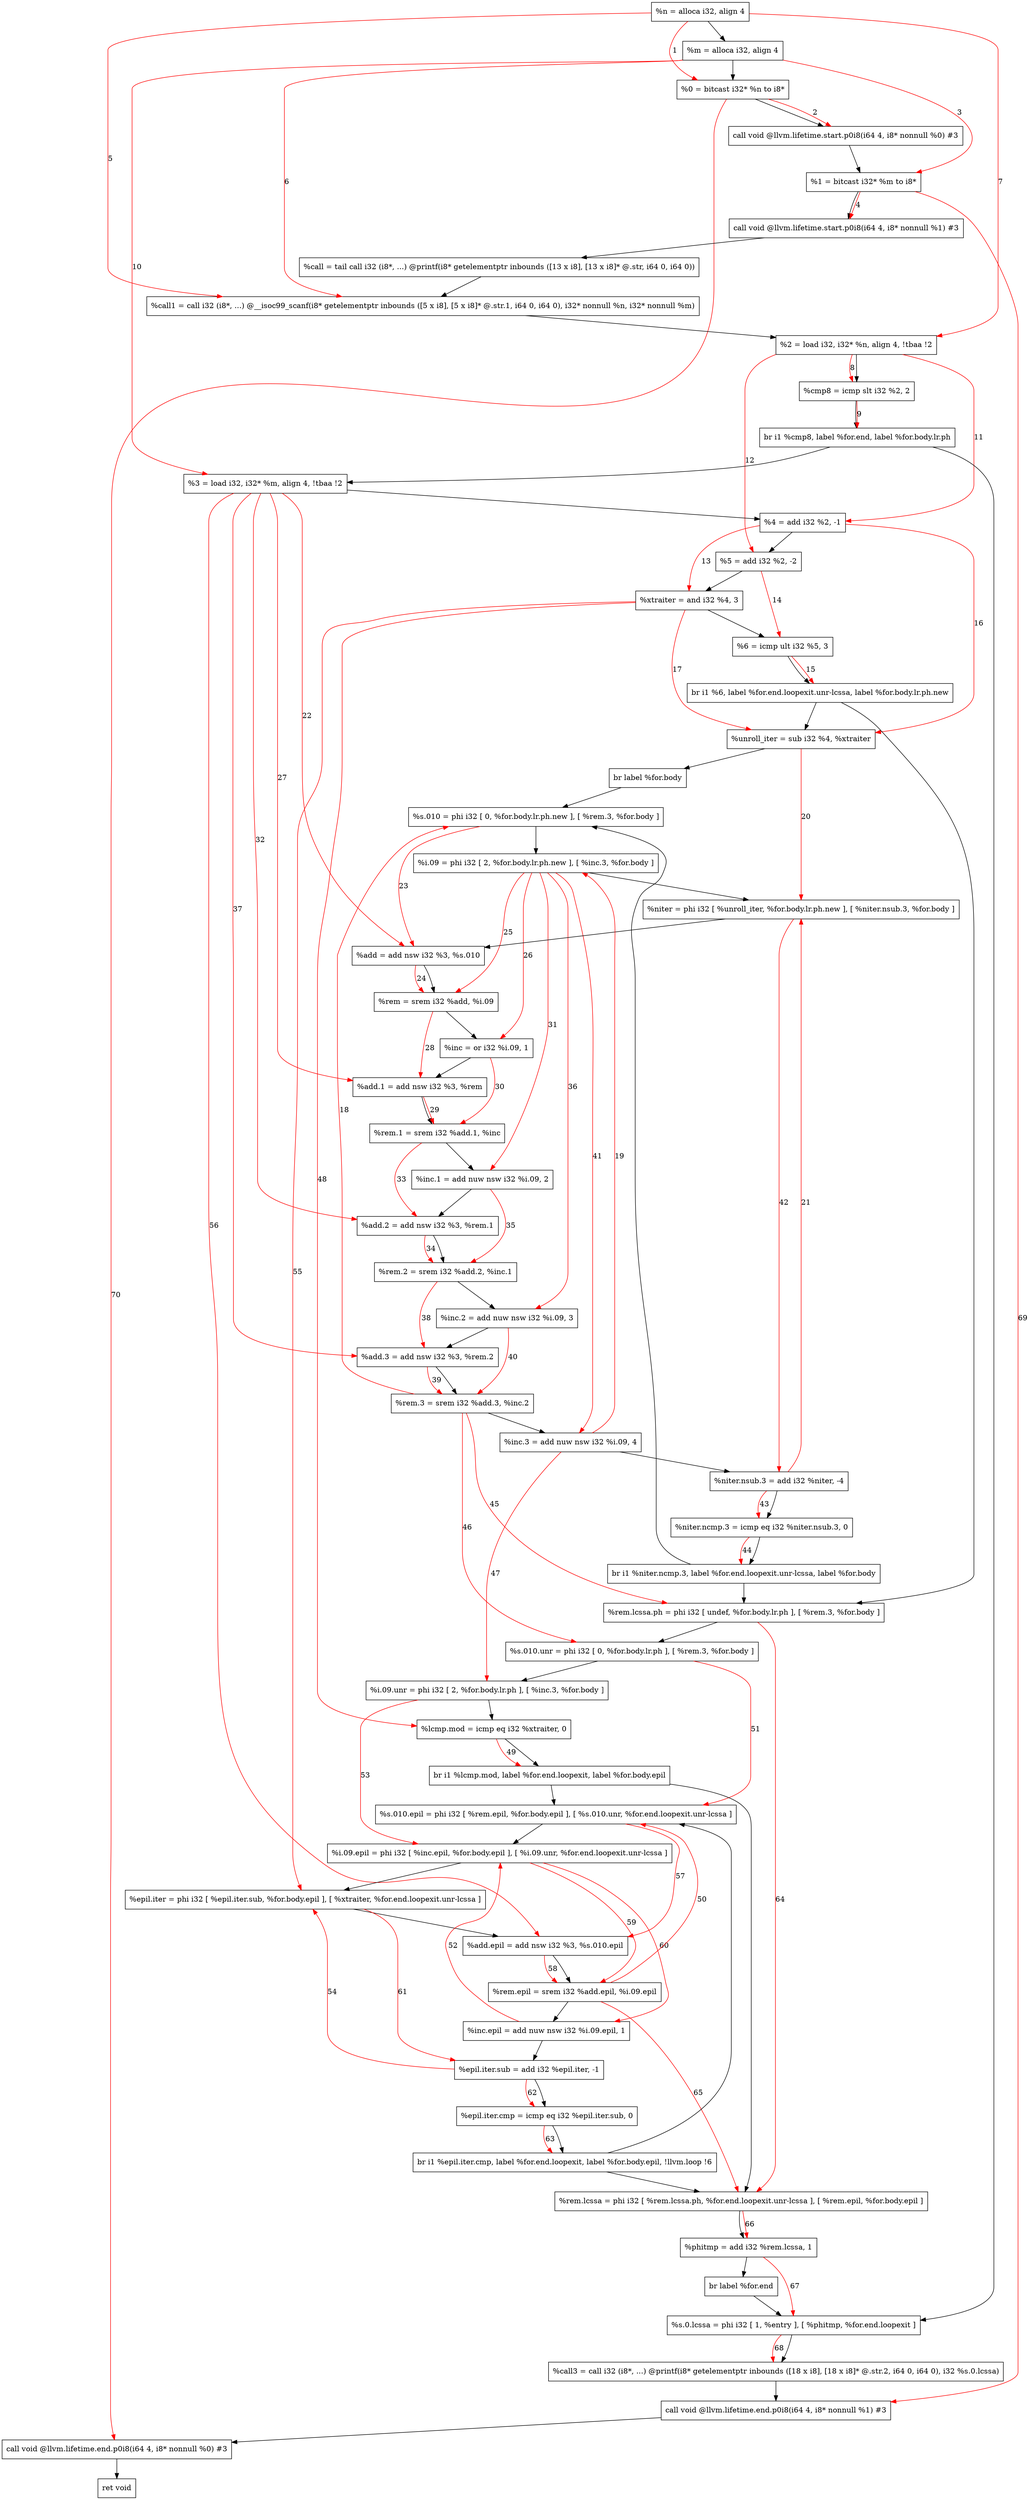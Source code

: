digraph "CDFG for'func' function" {
	Node0x5597f3bf8008[shape=record, label="  %n = alloca i32, align 4"]
	Node0x5597f3bf86c8[shape=record, label="  %m = alloca i32, align 4"]
	Node0x5597f3bf8748[shape=record, label="  %0 = bitcast i32* %n to i8*"]
	Node0x5597f3bf8ba8[shape=record, label="  call void @llvm.lifetime.start.p0i8(i64 4, i8* nonnull %0) #3"]
	Node0x5597f3bf8c88[shape=record, label="  %1 = bitcast i32* %m to i8*"]
	Node0x5597f3bf8d88[shape=record, label="  call void @llvm.lifetime.start.p0i8(i64 4, i8* nonnull %1) #3"]
	Node0x5597f3bf9150[shape=record, label="  %call = tail call i32 (i8*, ...) @printf(i8* getelementptr inbounds ([13 x i8], [13 x i8]* @.str, i64 0, i64 0))"]
	Node0x5597f3bf9400[shape=record, label="  %call1 = call i32 (i8*, ...) @__isoc99_scanf(i8* getelementptr inbounds ([5 x i8], [5 x i8]* @.str.1, i64 0, i64 0), i32* nonnull %n, i32* nonnull %m)"]
	Node0x5597f3bf94b8[shape=record, label="  %2 = load i32, i32* %n, align 4, !tbaa !2"]
	Node0x5597f3bfa440[shape=record, label="  %cmp8 = icmp slt i32 %2, 2"]
	Node0x5597f3b8c468[shape=record, label="  br i1 %cmp8, label %for.end, label %for.body.lr.ph"]
	Node0x5597f3bfa5e8[shape=record, label="  %3 = load i32, i32* %m, align 4, !tbaa !2"]
	Node0x5597f3bfaca0[shape=record, label="  %4 = add i32 %2, -1"]
	Node0x5597f3bfad60[shape=record, label="  %5 = add i32 %2, -2"]
	Node0x5597f3bfae00[shape=record, label="  %xtraiter = and i32 %4, 3"]
	Node0x5597f3bfaea0[shape=record, label="  %6 = icmp ult i32 %5, 3"]
	Node0x5597f3b8c588[shape=record, label="  br i1 %6, label %for.end.loopexit.unr-lcssa, label %for.body.lr.ph.new"]
	Node0x5597f3bfb190[shape=record, label="  %unroll_iter = sub i32 %4, %xtraiter"]
	Node0x5597f3bfb408[shape=record, label="  br label %for.body"]
	Node0x5597f3bfb4b8[shape=record, label="  %s.010 = phi i32 [ 0, %for.body.lr.ph.new ], [ %rem.3, %for.body ]"]
	Node0x5597f3bfb628[shape=record, label="  %i.09 = phi i32 [ 2, %for.body.lr.ph.new ], [ %inc.3, %for.body ]"]
	Node0x5597f3bfb778[shape=record, label="  %niter = phi i32 [ %unroll_iter, %for.body.lr.ph.new ], [ %niter.nsub.3, %for.body ]"]
	Node0x5597f3bfb860[shape=record, label="  %add = add nsw i32 %3, %s.010"]
	Node0x5597f3bfb8f0[shape=record, label="  %rem = srem i32 %add, %i.09"]
	Node0x5597f3bfb980[shape=record, label="  %inc = or i32 %i.09, 1"]
	Node0x5597f3bfba10[shape=record, label="  %add.1 = add nsw i32 %3, %rem"]
	Node0x5597f3bfbaa0[shape=record, label="  %rem.1 = srem i32 %add.1, %inc"]
	Node0x5597f3bfbb30[shape=record, label="  %inc.1 = add nuw nsw i32 %i.09, 2"]
	Node0x5597f3bfbbc0[shape=record, label="  %add.2 = add nsw i32 %3, %rem.1"]
	Node0x5597f3bfbc50[shape=record, label="  %rem.2 = srem i32 %add.2, %inc.1"]
	Node0x5597f3bfbce0[shape=record, label="  %inc.2 = add nuw nsw i32 %i.09, 3"]
	Node0x5597f3bfc090[shape=record, label="  %add.3 = add nsw i32 %3, %rem.2"]
	Node0x5597f3bfc120[shape=record, label="  %rem.3 = srem i32 %add.3, %inc.2"]
	Node0x5597f3bfc190[shape=record, label="  %inc.3 = add nuw nsw i32 %i.09, 4"]
	Node0x5597f3bfc200[shape=record, label="  %niter.nsub.3 = add i32 %niter, -4"]
	Node0x5597f3bfc270[shape=record, label="  %niter.ncmp.3 = icmp eq i32 %niter.nsub.3, 0"]
	Node0x5597f3bfc358[shape=record, label="  br i1 %niter.ncmp.3, label %for.end.loopexit.unr-lcssa, label %for.body"]
	Node0x5597f3bfc7d8[shape=record, label="  %rem.lcssa.ph = phi i32 [ undef, %for.body.lr.ph ], [ %rem.3, %for.body ]"]
	Node0x5597f3bfc878[shape=record, label="  %s.010.unr = phi i32 [ 0, %for.body.lr.ph ], [ %rem.3, %for.body ]"]
	Node0x5597f3bfc918[shape=record, label="  %i.09.unr = phi i32 [ 2, %for.body.lr.ph ], [ %inc.3, %for.body ]"]
	Node0x5597f3bfca10[shape=record, label="  %lcmp.mod = icmp eq i32 %xtraiter, 0"]
	Node0x5597f3bfcbe8[shape=record, label="  br i1 %lcmp.mod, label %for.end.loopexit, label %for.body.epil"]
	Node0x5597f3bfccc8[shape=record, label="  %s.010.epil = phi i32 [ %rem.epil, %for.body.epil ], [ %s.010.unr, %for.end.loopexit.unr-lcssa ]"]
	Node0x5597f3bfcdf8[shape=record, label="  %i.09.epil = phi i32 [ %inc.epil, %for.body.epil ], [ %i.09.unr, %for.end.loopexit.unr-lcssa ]"]
	Node0x5597f3bfd738[shape=record, label="  %epil.iter = phi i32 [ %epil.iter.sub, %for.body.epil ], [ %xtraiter, %for.end.loopexit.unr-lcssa ]"]
	Node0x5597f3bfd800[shape=record, label="  %add.epil = add nsw i32 %3, %s.010.epil"]
	Node0x5597f3bfd870[shape=record, label="  %rem.epil = srem i32 %add.epil, %i.09.epil"]
	Node0x5597f3bfd8e0[shape=record, label="  %inc.epil = add nuw nsw i32 %i.09.epil, 1"]
	Node0x5597f3bfd950[shape=record, label="  %epil.iter.sub = add i32 %epil.iter, -1"]
	Node0x5597f3bfd9c0[shape=record, label="  %epil.iter.cmp = icmp eq i32 %epil.iter.sub, 0"]
	Node0x5597f3bfda48[shape=record, label="  br i1 %epil.iter.cmp, label %for.end.loopexit, label %for.body.epil, !llvm.loop !6"]
	Node0x5597f3bfdbf8[shape=record, label="  %rem.lcssa = phi i32 [ %rem.lcssa.ph, %for.end.loopexit.unr-lcssa ], [ %rem.epil, %for.body.epil ]"]
	Node0x5597f3bfdcc0[shape=record, label="  %phitmp = add i32 %rem.lcssa, 1"]
	Node0x5597f3bfafb8[shape=record, label="  br label %for.end"]
	Node0x5597f3bfdd08[shape=record, label="  %s.0.lcssa = phi i32 [ 1, %entry ], [ %phitmp, %for.end.loopexit ]"]
	Node0x5597f3bfde88[shape=record, label="  %call3 = call i32 (i8*, ...) @printf(i8* getelementptr inbounds ([18 x i8], [18 x i8]* @.str.2, i64 0, i64 0), i32 %s.0.lcssa)"]
	Node0x5597f3bfe0c8[shape=record, label="  call void @llvm.lifetime.end.p0i8(i64 4, i8* nonnull %1) #3"]
	Node0x5597f3bfe228[shape=record, label="  call void @llvm.lifetime.end.p0i8(i64 4, i8* nonnull %0) #3"]
	Node0x5597f3bfe2d0[shape=record, label="  ret void"]
	Node0x5597f3bf8008 -> Node0x5597f3bf86c8
	Node0x5597f3bf86c8 -> Node0x5597f3bf8748
	Node0x5597f3bf8748 -> Node0x5597f3bf8ba8
	Node0x5597f3bf8ba8 -> Node0x5597f3bf8c88
	Node0x5597f3bf8c88 -> Node0x5597f3bf8d88
	Node0x5597f3bf8d88 -> Node0x5597f3bf9150
	Node0x5597f3bf9150 -> Node0x5597f3bf9400
	Node0x5597f3bf9400 -> Node0x5597f3bf94b8
	Node0x5597f3bf94b8 -> Node0x5597f3bfa440
	Node0x5597f3bfa440 -> Node0x5597f3b8c468
	Node0x5597f3b8c468 -> Node0x5597f3bfdd08
	Node0x5597f3b8c468 -> Node0x5597f3bfa5e8
	Node0x5597f3bfa5e8 -> Node0x5597f3bfaca0
	Node0x5597f3bfaca0 -> Node0x5597f3bfad60
	Node0x5597f3bfad60 -> Node0x5597f3bfae00
	Node0x5597f3bfae00 -> Node0x5597f3bfaea0
	Node0x5597f3bfaea0 -> Node0x5597f3b8c588
	Node0x5597f3b8c588 -> Node0x5597f3bfc7d8
	Node0x5597f3b8c588 -> Node0x5597f3bfb190
	Node0x5597f3bfb190 -> Node0x5597f3bfb408
	Node0x5597f3bfb408 -> Node0x5597f3bfb4b8
	Node0x5597f3bfb4b8 -> Node0x5597f3bfb628
	Node0x5597f3bfb628 -> Node0x5597f3bfb778
	Node0x5597f3bfb778 -> Node0x5597f3bfb860
	Node0x5597f3bfb860 -> Node0x5597f3bfb8f0
	Node0x5597f3bfb8f0 -> Node0x5597f3bfb980
	Node0x5597f3bfb980 -> Node0x5597f3bfba10
	Node0x5597f3bfba10 -> Node0x5597f3bfbaa0
	Node0x5597f3bfbaa0 -> Node0x5597f3bfbb30
	Node0x5597f3bfbb30 -> Node0x5597f3bfbbc0
	Node0x5597f3bfbbc0 -> Node0x5597f3bfbc50
	Node0x5597f3bfbc50 -> Node0x5597f3bfbce0
	Node0x5597f3bfbce0 -> Node0x5597f3bfc090
	Node0x5597f3bfc090 -> Node0x5597f3bfc120
	Node0x5597f3bfc120 -> Node0x5597f3bfc190
	Node0x5597f3bfc190 -> Node0x5597f3bfc200
	Node0x5597f3bfc200 -> Node0x5597f3bfc270
	Node0x5597f3bfc270 -> Node0x5597f3bfc358
	Node0x5597f3bfc358 -> Node0x5597f3bfc7d8
	Node0x5597f3bfc358 -> Node0x5597f3bfb4b8
	Node0x5597f3bfc7d8 -> Node0x5597f3bfc878
	Node0x5597f3bfc878 -> Node0x5597f3bfc918
	Node0x5597f3bfc918 -> Node0x5597f3bfca10
	Node0x5597f3bfca10 -> Node0x5597f3bfcbe8
	Node0x5597f3bfcbe8 -> Node0x5597f3bfdbf8
	Node0x5597f3bfcbe8 -> Node0x5597f3bfccc8
	Node0x5597f3bfccc8 -> Node0x5597f3bfcdf8
	Node0x5597f3bfcdf8 -> Node0x5597f3bfd738
	Node0x5597f3bfd738 -> Node0x5597f3bfd800
	Node0x5597f3bfd800 -> Node0x5597f3bfd870
	Node0x5597f3bfd870 -> Node0x5597f3bfd8e0
	Node0x5597f3bfd8e0 -> Node0x5597f3bfd950
	Node0x5597f3bfd950 -> Node0x5597f3bfd9c0
	Node0x5597f3bfd9c0 -> Node0x5597f3bfda48
	Node0x5597f3bfda48 -> Node0x5597f3bfdbf8
	Node0x5597f3bfda48 -> Node0x5597f3bfccc8
	Node0x5597f3bfdbf8 -> Node0x5597f3bfdcc0
	Node0x5597f3bfdcc0 -> Node0x5597f3bfafb8
	Node0x5597f3bfafb8 -> Node0x5597f3bfdd08
	Node0x5597f3bfdd08 -> Node0x5597f3bfde88
	Node0x5597f3bfde88 -> Node0x5597f3bfe0c8
	Node0x5597f3bfe0c8 -> Node0x5597f3bfe228
	Node0x5597f3bfe228 -> Node0x5597f3bfe2d0
edge [color=red]
	Node0x5597f3bf8008 -> Node0x5597f3bf8748[label="1"]
	Node0x5597f3bf8748 -> Node0x5597f3bf8ba8[label="2"]
	Node0x5597f3bf86c8 -> Node0x5597f3bf8c88[label="3"]
	Node0x5597f3bf8c88 -> Node0x5597f3bf8d88[label="4"]
	Node0x5597f3bf8008 -> Node0x5597f3bf9400[label="5"]
	Node0x5597f3bf86c8 -> Node0x5597f3bf9400[label="6"]
	Node0x5597f3bf8008 -> Node0x5597f3bf94b8[label="7"]
	Node0x5597f3bf94b8 -> Node0x5597f3bfa440[label="8"]
	Node0x5597f3bfa440 -> Node0x5597f3b8c468[label="9"]
	Node0x5597f3bf86c8 -> Node0x5597f3bfa5e8[label="10"]
	Node0x5597f3bf94b8 -> Node0x5597f3bfaca0[label="11"]
	Node0x5597f3bf94b8 -> Node0x5597f3bfad60[label="12"]
	Node0x5597f3bfaca0 -> Node0x5597f3bfae00[label="13"]
	Node0x5597f3bfad60 -> Node0x5597f3bfaea0[label="14"]
	Node0x5597f3bfaea0 -> Node0x5597f3b8c588[label="15"]
	Node0x5597f3bfaca0 -> Node0x5597f3bfb190[label="16"]
	Node0x5597f3bfae00 -> Node0x5597f3bfb190[label="17"]
	Node0x5597f3bfc120 -> Node0x5597f3bfb4b8[label="18"]
	Node0x5597f3bfc190 -> Node0x5597f3bfb628[label="19"]
	Node0x5597f3bfb190 -> Node0x5597f3bfb778[label="20"]
	Node0x5597f3bfc200 -> Node0x5597f3bfb778[label="21"]
	Node0x5597f3bfa5e8 -> Node0x5597f3bfb860[label="22"]
	Node0x5597f3bfb4b8 -> Node0x5597f3bfb860[label="23"]
	Node0x5597f3bfb860 -> Node0x5597f3bfb8f0[label="24"]
	Node0x5597f3bfb628 -> Node0x5597f3bfb8f0[label="25"]
	Node0x5597f3bfb628 -> Node0x5597f3bfb980[label="26"]
	Node0x5597f3bfa5e8 -> Node0x5597f3bfba10[label="27"]
	Node0x5597f3bfb8f0 -> Node0x5597f3bfba10[label="28"]
	Node0x5597f3bfba10 -> Node0x5597f3bfbaa0[label="29"]
	Node0x5597f3bfb980 -> Node0x5597f3bfbaa0[label="30"]
	Node0x5597f3bfb628 -> Node0x5597f3bfbb30[label="31"]
	Node0x5597f3bfa5e8 -> Node0x5597f3bfbbc0[label="32"]
	Node0x5597f3bfbaa0 -> Node0x5597f3bfbbc0[label="33"]
	Node0x5597f3bfbbc0 -> Node0x5597f3bfbc50[label="34"]
	Node0x5597f3bfbb30 -> Node0x5597f3bfbc50[label="35"]
	Node0x5597f3bfb628 -> Node0x5597f3bfbce0[label="36"]
	Node0x5597f3bfa5e8 -> Node0x5597f3bfc090[label="37"]
	Node0x5597f3bfbc50 -> Node0x5597f3bfc090[label="38"]
	Node0x5597f3bfc090 -> Node0x5597f3bfc120[label="39"]
	Node0x5597f3bfbce0 -> Node0x5597f3bfc120[label="40"]
	Node0x5597f3bfb628 -> Node0x5597f3bfc190[label="41"]
	Node0x5597f3bfb778 -> Node0x5597f3bfc200[label="42"]
	Node0x5597f3bfc200 -> Node0x5597f3bfc270[label="43"]
	Node0x5597f3bfc270 -> Node0x5597f3bfc358[label="44"]
	Node0x5597f3bfc120 -> Node0x5597f3bfc7d8[label="45"]
	Node0x5597f3bfc120 -> Node0x5597f3bfc878[label="46"]
	Node0x5597f3bfc190 -> Node0x5597f3bfc918[label="47"]
	Node0x5597f3bfae00 -> Node0x5597f3bfca10[label="48"]
	Node0x5597f3bfca10 -> Node0x5597f3bfcbe8[label="49"]
	Node0x5597f3bfd870 -> Node0x5597f3bfccc8[label="50"]
	Node0x5597f3bfc878 -> Node0x5597f3bfccc8[label="51"]
	Node0x5597f3bfd8e0 -> Node0x5597f3bfcdf8[label="52"]
	Node0x5597f3bfc918 -> Node0x5597f3bfcdf8[label="53"]
	Node0x5597f3bfd950 -> Node0x5597f3bfd738[label="54"]
	Node0x5597f3bfae00 -> Node0x5597f3bfd738[label="55"]
	Node0x5597f3bfa5e8 -> Node0x5597f3bfd800[label="56"]
	Node0x5597f3bfccc8 -> Node0x5597f3bfd800[label="57"]
	Node0x5597f3bfd800 -> Node0x5597f3bfd870[label="58"]
	Node0x5597f3bfcdf8 -> Node0x5597f3bfd870[label="59"]
	Node0x5597f3bfcdf8 -> Node0x5597f3bfd8e0[label="60"]
	Node0x5597f3bfd738 -> Node0x5597f3bfd950[label="61"]
	Node0x5597f3bfd950 -> Node0x5597f3bfd9c0[label="62"]
	Node0x5597f3bfd9c0 -> Node0x5597f3bfda48[label="63"]
	Node0x5597f3bfc7d8 -> Node0x5597f3bfdbf8[label="64"]
	Node0x5597f3bfd870 -> Node0x5597f3bfdbf8[label="65"]
	Node0x5597f3bfdbf8 -> Node0x5597f3bfdcc0[label="66"]
	Node0x5597f3bfdcc0 -> Node0x5597f3bfdd08[label="67"]
	Node0x5597f3bfdd08 -> Node0x5597f3bfde88[label="68"]
	Node0x5597f3bf8c88 -> Node0x5597f3bfe0c8[label="69"]
	Node0x5597f3bf8748 -> Node0x5597f3bfe228[label="70"]
}
